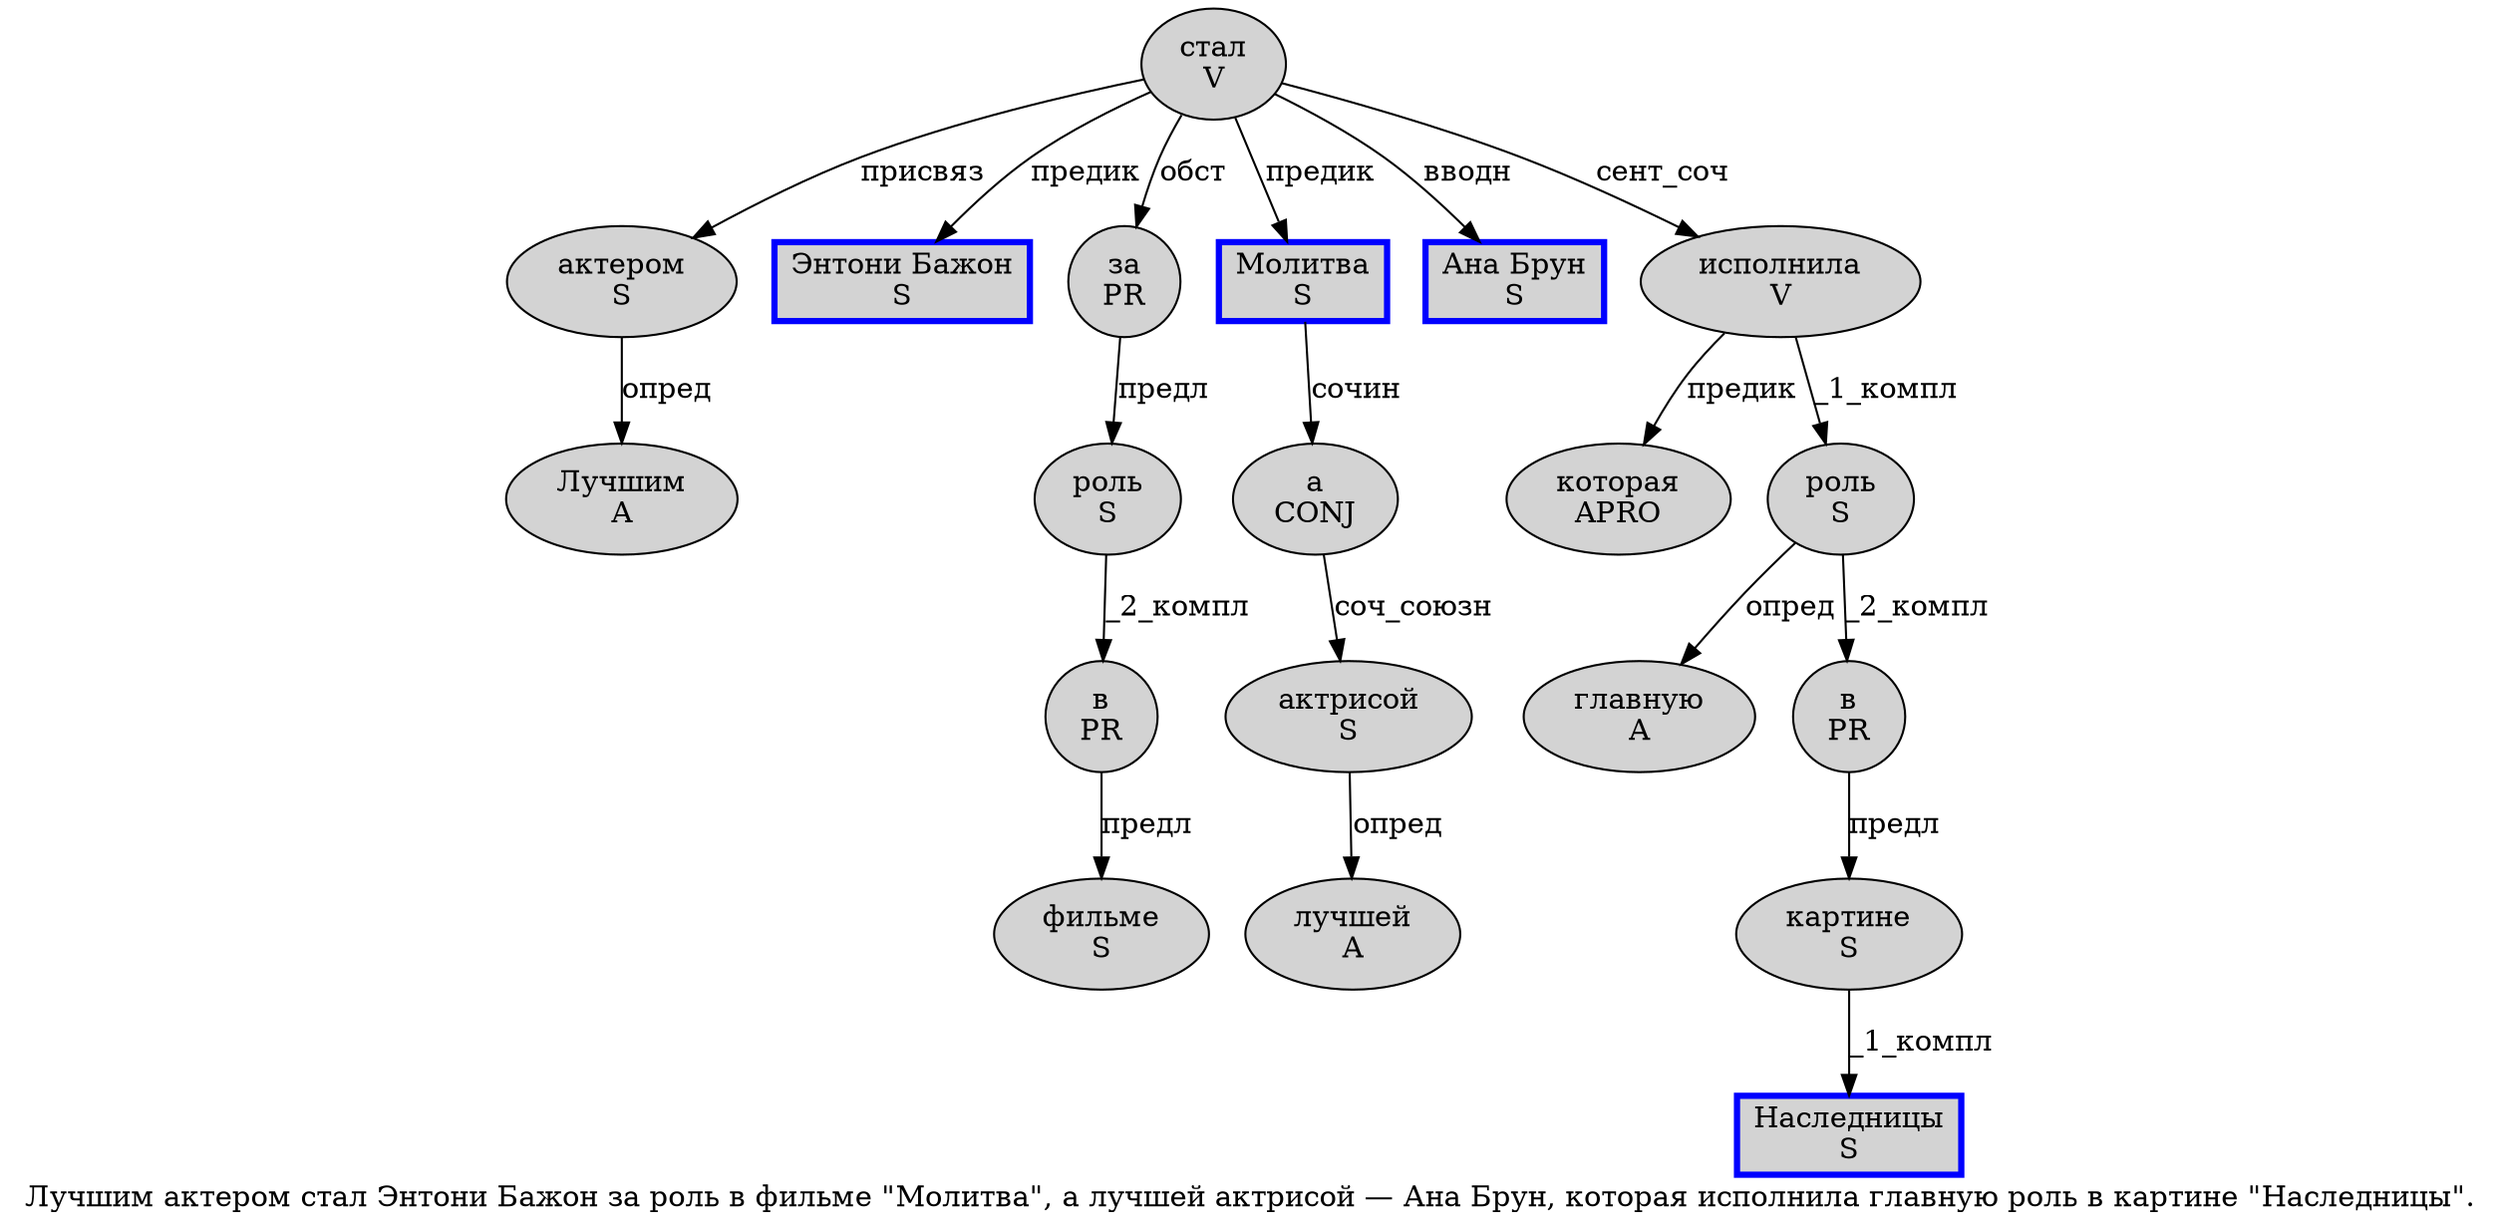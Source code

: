 digraph SENTENCE_1267 {
	graph [label="Лучшим актером стал Энтони Бажон за роль в фильме \"Молитва\", а лучшей актрисой — Ана Брун, которая исполнила главную роль в картине \"Наследницы\"."]
	node [style=filled]
		0 [label="Лучшим
A" color="" fillcolor=lightgray penwidth=1 shape=ellipse]
		1 [label="актером
S" color="" fillcolor=lightgray penwidth=1 shape=ellipse]
		2 [label="стал
V" color="" fillcolor=lightgray penwidth=1 shape=ellipse]
		3 [label="Энтони Бажон
S" color=blue fillcolor=lightgray penwidth=3 shape=box]
		4 [label="за
PR" color="" fillcolor=lightgray penwidth=1 shape=ellipse]
		5 [label="роль
S" color="" fillcolor=lightgray penwidth=1 shape=ellipse]
		6 [label="в
PR" color="" fillcolor=lightgray penwidth=1 shape=ellipse]
		7 [label="фильме
S" color="" fillcolor=lightgray penwidth=1 shape=ellipse]
		9 [label="Молитва
S" color=blue fillcolor=lightgray penwidth=3 shape=box]
		12 [label="а
CONJ" color="" fillcolor=lightgray penwidth=1 shape=ellipse]
		13 [label="лучшей
A" color="" fillcolor=lightgray penwidth=1 shape=ellipse]
		14 [label="актрисой
S" color="" fillcolor=lightgray penwidth=1 shape=ellipse]
		16 [label="Ана Брун
S" color=blue fillcolor=lightgray penwidth=3 shape=box]
		18 [label="которая
APRO" color="" fillcolor=lightgray penwidth=1 shape=ellipse]
		19 [label="исполнила
V" color="" fillcolor=lightgray penwidth=1 shape=ellipse]
		20 [label="главную
A" color="" fillcolor=lightgray penwidth=1 shape=ellipse]
		21 [label="роль
S" color="" fillcolor=lightgray penwidth=1 shape=ellipse]
		22 [label="в
PR" color="" fillcolor=lightgray penwidth=1 shape=ellipse]
		23 [label="картине
S" color="" fillcolor=lightgray penwidth=1 shape=ellipse]
		25 [label="Наследницы
S" color=blue fillcolor=lightgray penwidth=3 shape=box]
			9 -> 12 [label="сочин"]
			12 -> 14 [label="соч_союзн"]
			19 -> 18 [label="предик"]
			19 -> 21 [label="_1_компл"]
			5 -> 6 [label="_2_компл"]
			4 -> 5 [label="предл"]
			1 -> 0 [label="опред"]
			2 -> 1 [label="присвяз"]
			2 -> 3 [label="предик"]
			2 -> 4 [label="обст"]
			2 -> 9 [label="предик"]
			2 -> 16 [label="вводн"]
			2 -> 19 [label="сент_соч"]
			22 -> 23 [label="предл"]
			21 -> 20 [label="опред"]
			21 -> 22 [label="_2_компл"]
			6 -> 7 [label="предл"]
			23 -> 25 [label="_1_компл"]
			14 -> 13 [label="опред"]
}